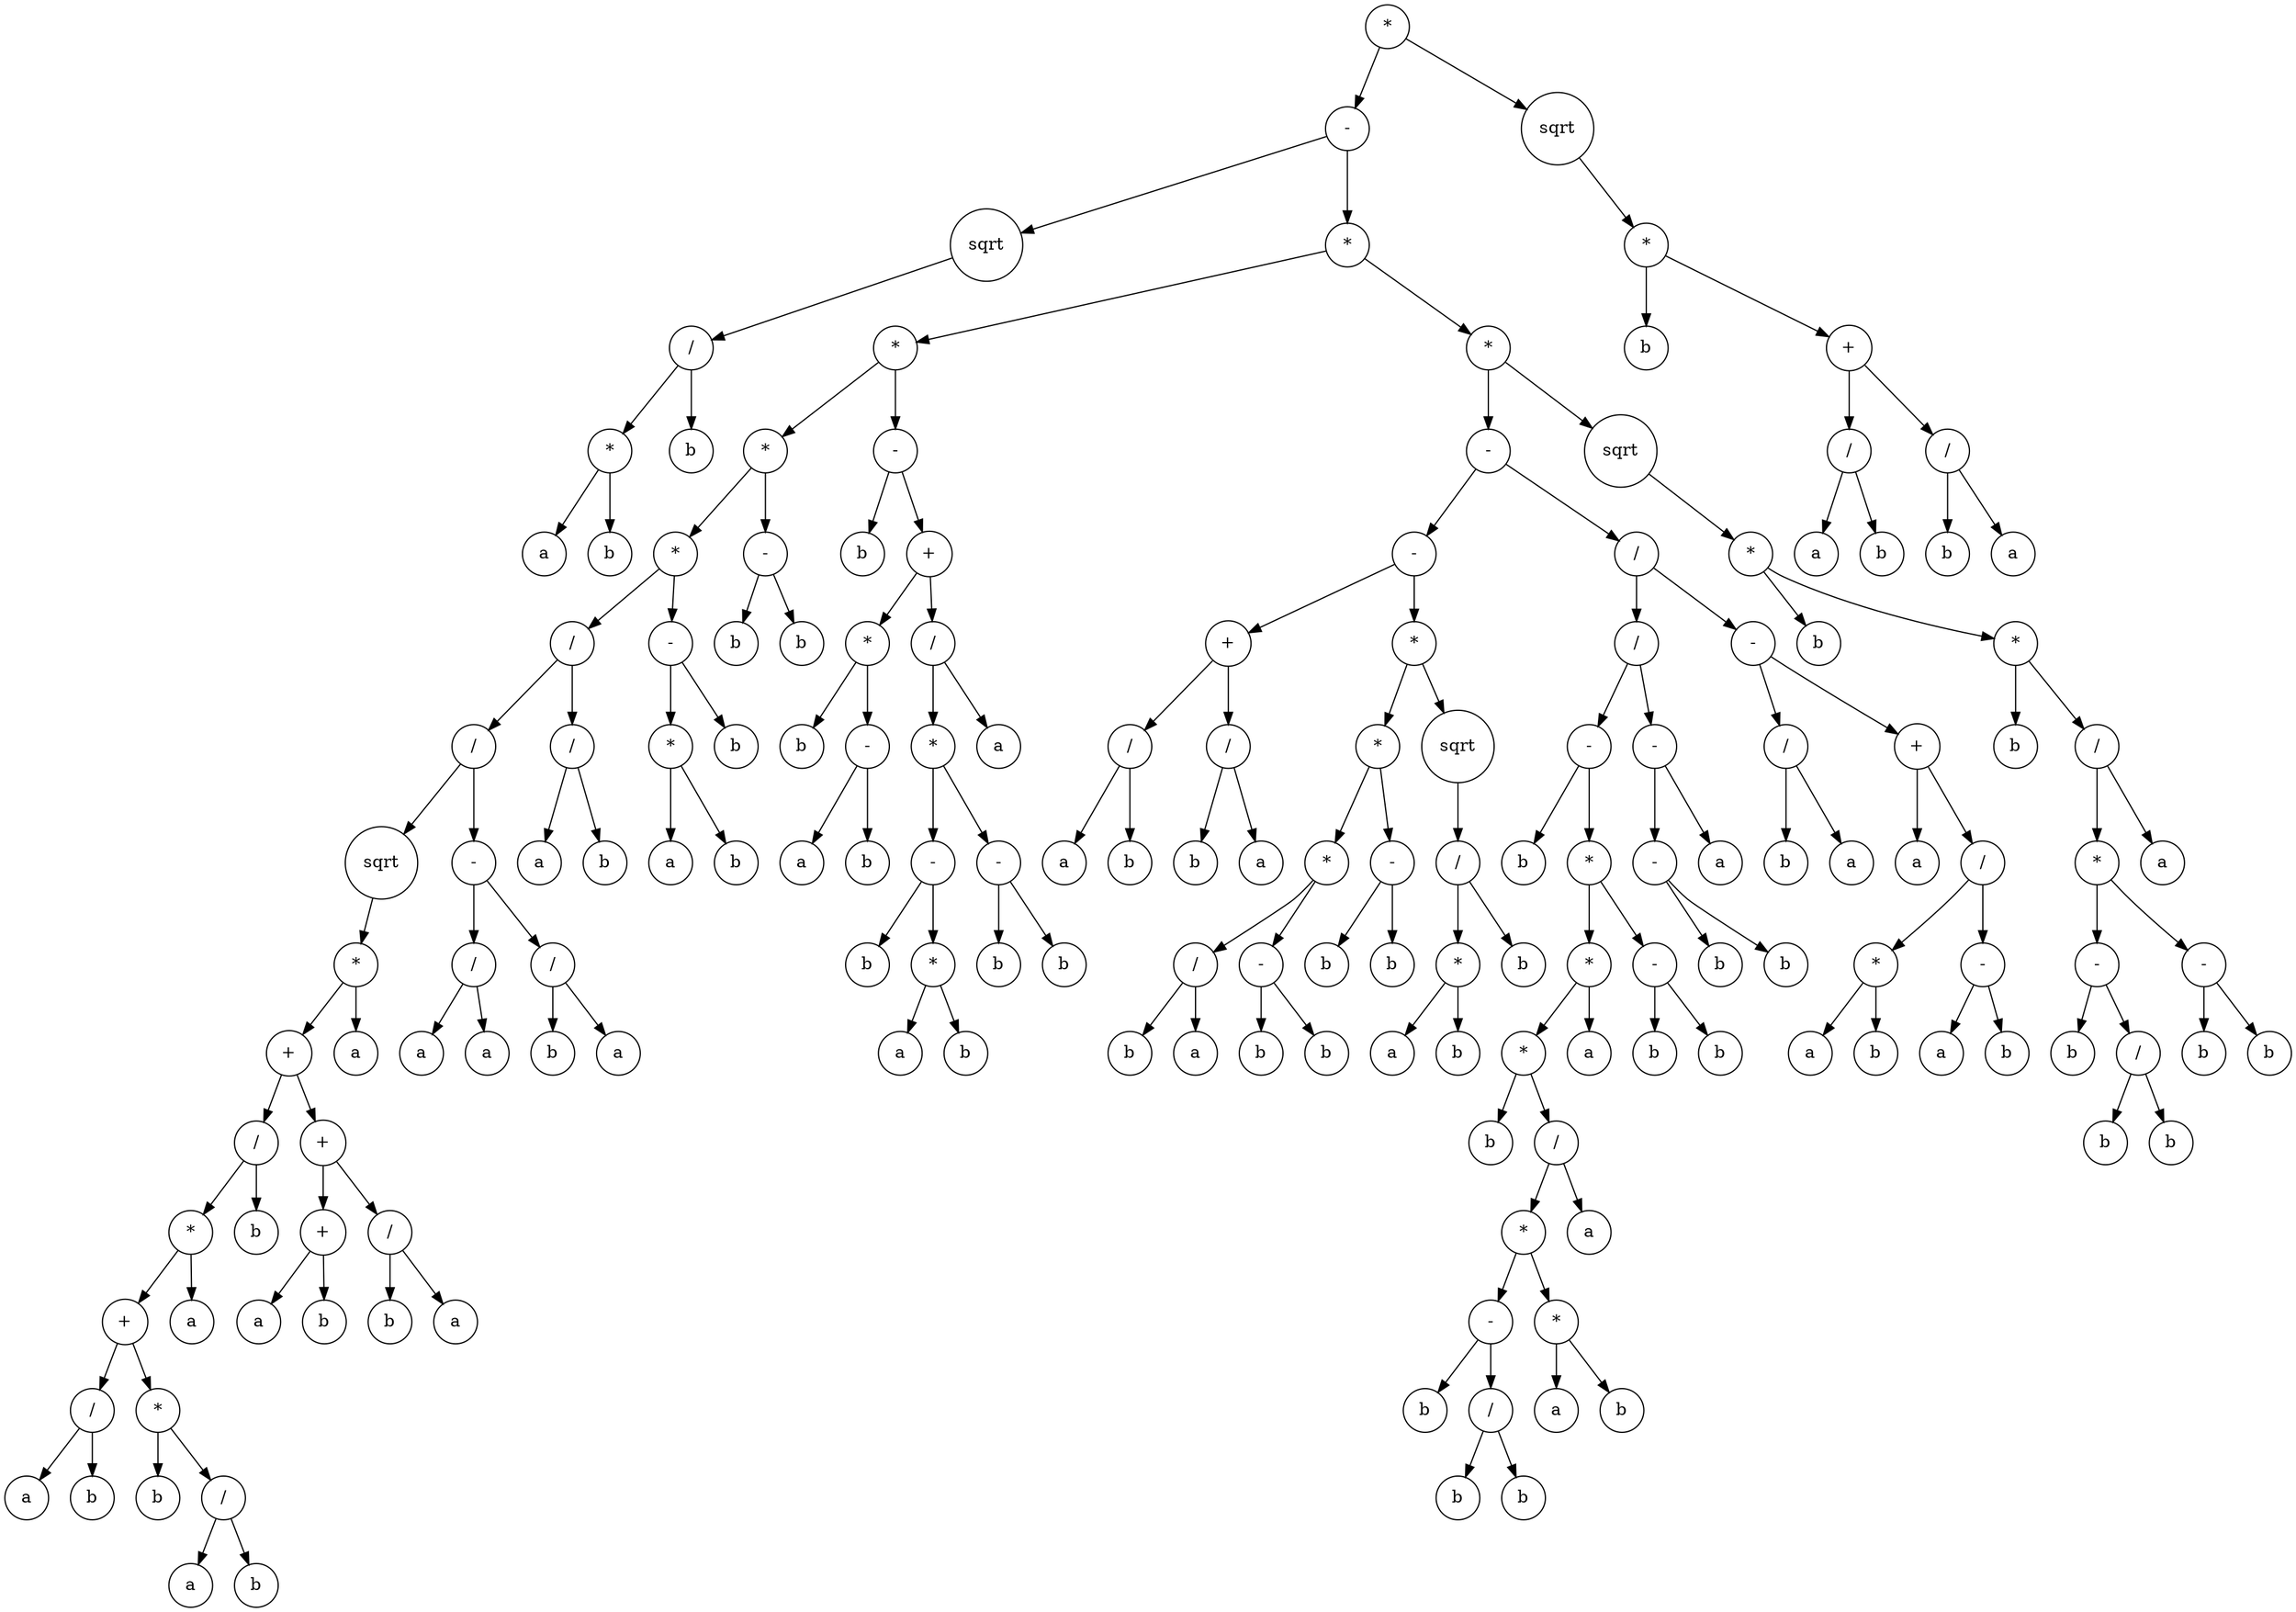 digraph g {
graph [ordering=out];
node [shape=circle];
n[label = "*"];
n0[label = "-"];
n00[label = "sqrt"];
n000[label = "/"];
n0000[label = "*"];
n00000[label = "a"];
n0000 -> n00000;
n00001[label = "b"];
n0000 -> n00001;
n000 -> n0000;
n0001[label = "b"];
n000 -> n0001;
n00 -> n000;
n0 -> n00;
n01[label = "*"];
n010[label = "*"];
n0100[label = "*"];
n01000[label = "*"];
n010000[label = "/"];
n0100000[label = "/"];
n01000000[label = "sqrt"];
n010000000[label = "*"];
n0100000000[label = "+"];
n01000000000[label = "/"];
n010000000000[label = "*"];
n0100000000000[label = "+"];
n01000000000000[label = "/"];
n010000000000000[label = "a"];
n01000000000000 -> n010000000000000;
n010000000000001[label = "b"];
n01000000000000 -> n010000000000001;
n0100000000000 -> n01000000000000;
n01000000000001[label = "*"];
n010000000000010[label = "b"];
n01000000000001 -> n010000000000010;
n010000000000011[label = "/"];
n0100000000000110[label = "a"];
n010000000000011 -> n0100000000000110;
n0100000000000111[label = "b"];
n010000000000011 -> n0100000000000111;
n01000000000001 -> n010000000000011;
n0100000000000 -> n01000000000001;
n010000000000 -> n0100000000000;
n0100000000001[label = "a"];
n010000000000 -> n0100000000001;
n01000000000 -> n010000000000;
n010000000001[label = "b"];
n01000000000 -> n010000000001;
n0100000000 -> n01000000000;
n01000000001[label = "+"];
n010000000010[label = "+"];
n0100000000100[label = "a"];
n010000000010 -> n0100000000100;
n0100000000101[label = "b"];
n010000000010 -> n0100000000101;
n01000000001 -> n010000000010;
n010000000011[label = "/"];
n0100000000110[label = "b"];
n010000000011 -> n0100000000110;
n0100000000111[label = "a"];
n010000000011 -> n0100000000111;
n01000000001 -> n010000000011;
n0100000000 -> n01000000001;
n010000000 -> n0100000000;
n0100000001[label = "a"];
n010000000 -> n0100000001;
n01000000 -> n010000000;
n0100000 -> n01000000;
n01000001[label = "-"];
n010000010[label = "/"];
n0100000100[label = "a"];
n010000010 -> n0100000100;
n0100000101[label = "a"];
n010000010 -> n0100000101;
n01000001 -> n010000010;
n010000011[label = "/"];
n0100000110[label = "b"];
n010000011 -> n0100000110;
n0100000111[label = "a"];
n010000011 -> n0100000111;
n01000001 -> n010000011;
n0100000 -> n01000001;
n010000 -> n0100000;
n0100001[label = "/"];
n01000010[label = "a"];
n0100001 -> n01000010;
n01000011[label = "b"];
n0100001 -> n01000011;
n010000 -> n0100001;
n01000 -> n010000;
n010001[label = "-"];
n0100010[label = "*"];
n01000100[label = "a"];
n0100010 -> n01000100;
n01000101[label = "b"];
n0100010 -> n01000101;
n010001 -> n0100010;
n0100011[label = "b"];
n010001 -> n0100011;
n01000 -> n010001;
n0100 -> n01000;
n01001[label = "-"];
n010010[label = "b"];
n01001 -> n010010;
n010011[label = "b"];
n01001 -> n010011;
n0100 -> n01001;
n010 -> n0100;
n0101[label = "-"];
n01010[label = "b"];
n0101 -> n01010;
n01011[label = "+"];
n010110[label = "*"];
n0101100[label = "b"];
n010110 -> n0101100;
n0101101[label = "-"];
n01011010[label = "a"];
n0101101 -> n01011010;
n01011011[label = "b"];
n0101101 -> n01011011;
n010110 -> n0101101;
n01011 -> n010110;
n010111[label = "/"];
n0101110[label = "*"];
n01011100[label = "-"];
n010111000[label = "b"];
n01011100 -> n010111000;
n010111001[label = "*"];
n0101110010[label = "a"];
n010111001 -> n0101110010;
n0101110011[label = "b"];
n010111001 -> n0101110011;
n01011100 -> n010111001;
n0101110 -> n01011100;
n01011101[label = "-"];
n010111010[label = "b"];
n01011101 -> n010111010;
n010111011[label = "b"];
n01011101 -> n010111011;
n0101110 -> n01011101;
n010111 -> n0101110;
n0101111[label = "a"];
n010111 -> n0101111;
n01011 -> n010111;
n0101 -> n01011;
n010 -> n0101;
n01 -> n010;
n011[label = "*"];
n0110[label = "-"];
n01100[label = "-"];
n011000[label = "+"];
n0110000[label = "/"];
n01100000[label = "a"];
n0110000 -> n01100000;
n01100001[label = "b"];
n0110000 -> n01100001;
n011000 -> n0110000;
n0110001[label = "/"];
n01100010[label = "b"];
n0110001 -> n01100010;
n01100011[label = "a"];
n0110001 -> n01100011;
n011000 -> n0110001;
n01100 -> n011000;
n011001[label = "*"];
n0110010[label = "*"];
n01100100[label = "*"];
n011001000[label = "/"];
n0110010000[label = "b"];
n011001000 -> n0110010000;
n0110010001[label = "a"];
n011001000 -> n0110010001;
n01100100 -> n011001000;
n011001001[label = "-"];
n0110010010[label = "b"];
n011001001 -> n0110010010;
n0110010011[label = "b"];
n011001001 -> n0110010011;
n01100100 -> n011001001;
n0110010 -> n01100100;
n01100101[label = "-"];
n011001010[label = "b"];
n01100101 -> n011001010;
n011001011[label = "b"];
n01100101 -> n011001011;
n0110010 -> n01100101;
n011001 -> n0110010;
n0110011[label = "sqrt"];
n01100110[label = "/"];
n011001100[label = "*"];
n0110011000[label = "a"];
n011001100 -> n0110011000;
n0110011001[label = "b"];
n011001100 -> n0110011001;
n01100110 -> n011001100;
n011001101[label = "b"];
n01100110 -> n011001101;
n0110011 -> n01100110;
n011001 -> n0110011;
n01100 -> n011001;
n0110 -> n01100;
n01101[label = "/"];
n011010[label = "/"];
n0110100[label = "-"];
n01101000[label = "b"];
n0110100 -> n01101000;
n01101001[label = "*"];
n011010010[label = "*"];
n0110100100[label = "*"];
n01101001000[label = "b"];
n0110100100 -> n01101001000;
n01101001001[label = "/"];
n011010010010[label = "*"];
n0110100100100[label = "-"];
n01101001001000[label = "b"];
n0110100100100 -> n01101001001000;
n01101001001001[label = "/"];
n011010010010010[label = "b"];
n01101001001001 -> n011010010010010;
n011010010010011[label = "b"];
n01101001001001 -> n011010010010011;
n0110100100100 -> n01101001001001;
n011010010010 -> n0110100100100;
n0110100100101[label = "*"];
n01101001001010[label = "a"];
n0110100100101 -> n01101001001010;
n01101001001011[label = "b"];
n0110100100101 -> n01101001001011;
n011010010010 -> n0110100100101;
n01101001001 -> n011010010010;
n011010010011[label = "a"];
n01101001001 -> n011010010011;
n0110100100 -> n01101001001;
n011010010 -> n0110100100;
n0110100101[label = "a"];
n011010010 -> n0110100101;
n01101001 -> n011010010;
n011010011[label = "-"];
n0110100110[label = "b"];
n011010011 -> n0110100110;
n0110100111[label = "b"];
n011010011 -> n0110100111;
n01101001 -> n011010011;
n0110100 -> n01101001;
n011010 -> n0110100;
n0110101[label = "-"];
n01101010[label = "-"];
n011010100[label = "b"];
n01101010 -> n011010100;
n011010101[label = "b"];
n01101010 -> n011010101;
n0110101 -> n01101010;
n01101011[label = "a"];
n0110101 -> n01101011;
n011010 -> n0110101;
n01101 -> n011010;
n011011[label = "-"];
n0110110[label = "/"];
n01101100[label = "b"];
n0110110 -> n01101100;
n01101101[label = "a"];
n0110110 -> n01101101;
n011011 -> n0110110;
n0110111[label = "+"];
n01101110[label = "a"];
n0110111 -> n01101110;
n01101111[label = "/"];
n011011110[label = "*"];
n0110111100[label = "a"];
n011011110 -> n0110111100;
n0110111101[label = "b"];
n011011110 -> n0110111101;
n01101111 -> n011011110;
n011011111[label = "-"];
n0110111110[label = "a"];
n011011111 -> n0110111110;
n0110111111[label = "b"];
n011011111 -> n0110111111;
n01101111 -> n011011111;
n0110111 -> n01101111;
n011011 -> n0110111;
n01101 -> n011011;
n0110 -> n01101;
n011 -> n0110;
n0111[label = "sqrt"];
n01110[label = "*"];
n011100[label = "b"];
n01110 -> n011100;
n011101[label = "*"];
n0111010[label = "b"];
n011101 -> n0111010;
n0111011[label = "/"];
n01110110[label = "*"];
n011101100[label = "-"];
n0111011000[label = "b"];
n011101100 -> n0111011000;
n0111011001[label = "/"];
n01110110010[label = "b"];
n0111011001 -> n01110110010;
n01110110011[label = "b"];
n0111011001 -> n01110110011;
n011101100 -> n0111011001;
n01110110 -> n011101100;
n011101101[label = "-"];
n0111011010[label = "b"];
n011101101 -> n0111011010;
n0111011011[label = "b"];
n011101101 -> n0111011011;
n01110110 -> n011101101;
n0111011 -> n01110110;
n01110111[label = "a"];
n0111011 -> n01110111;
n011101 -> n0111011;
n01110 -> n011101;
n0111 -> n01110;
n011 -> n0111;
n01 -> n011;
n0 -> n01;
n -> n0;
n1[label = "sqrt"];
n10[label = "*"];
n100[label = "b"];
n10 -> n100;
n101[label = "+"];
n1010[label = "/"];
n10100[label = "a"];
n1010 -> n10100;
n10101[label = "b"];
n1010 -> n10101;
n101 -> n1010;
n1011[label = "/"];
n10110[label = "b"];
n1011 -> n10110;
n10111[label = "a"];
n1011 -> n10111;
n101 -> n1011;
n10 -> n101;
n1 -> n10;
n -> n1;
}

